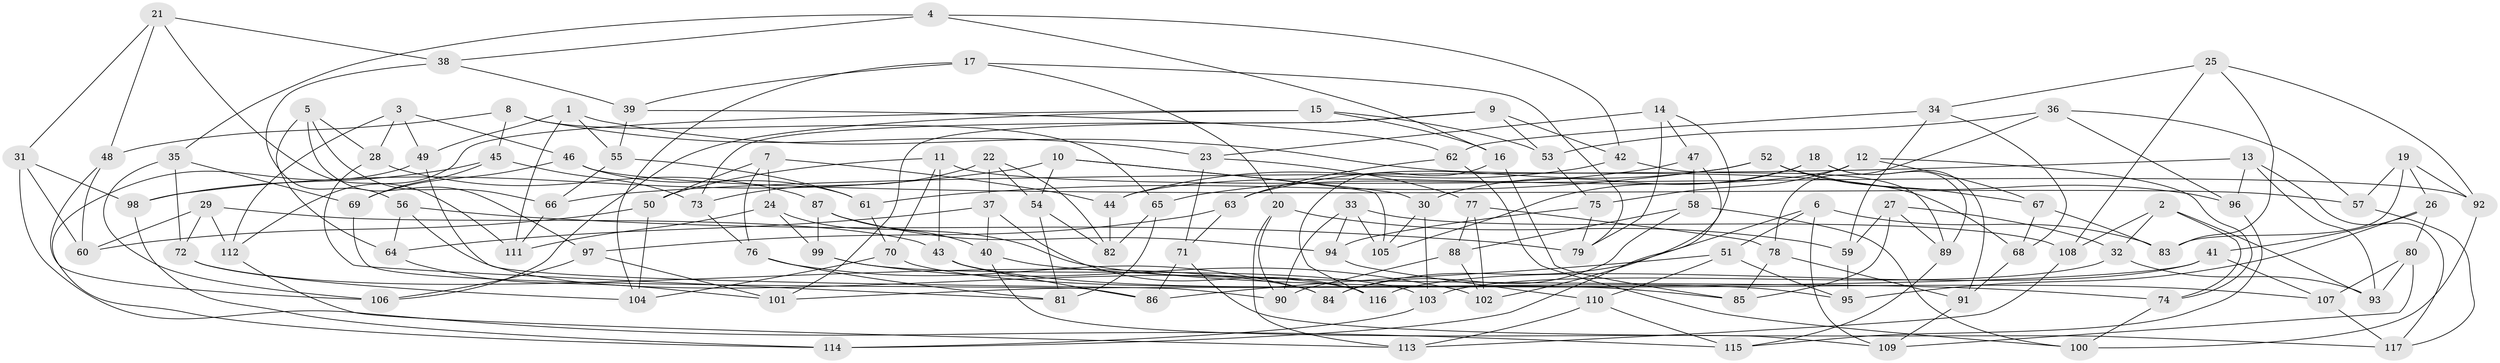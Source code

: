 // Generated by graph-tools (version 1.1) at 2025/59/03/09/25 04:59:18]
// undirected, 117 vertices, 234 edges
graph export_dot {
graph [start="1"]
  node [color=gray90,style=filled];
  1;
  2;
  3;
  4;
  5;
  6;
  7;
  8;
  9;
  10;
  11;
  12;
  13;
  14;
  15;
  16;
  17;
  18;
  19;
  20;
  21;
  22;
  23;
  24;
  25;
  26;
  27;
  28;
  29;
  30;
  31;
  32;
  33;
  34;
  35;
  36;
  37;
  38;
  39;
  40;
  41;
  42;
  43;
  44;
  45;
  46;
  47;
  48;
  49;
  50;
  51;
  52;
  53;
  54;
  55;
  56;
  57;
  58;
  59;
  60;
  61;
  62;
  63;
  64;
  65;
  66;
  67;
  68;
  69;
  70;
  71;
  72;
  73;
  74;
  75;
  76;
  77;
  78;
  79;
  80;
  81;
  82;
  83;
  84;
  85;
  86;
  87;
  88;
  89;
  90;
  91;
  92;
  93;
  94;
  95;
  96;
  97;
  98;
  99;
  100;
  101;
  102;
  103;
  104;
  105;
  106;
  107;
  108;
  109;
  110;
  111;
  112;
  113;
  114;
  115;
  116;
  117;
  1 -- 111;
  1 -- 55;
  1 -- 68;
  1 -- 49;
  2 -- 74;
  2 -- 108;
  2 -- 93;
  2 -- 32;
  3 -- 46;
  3 -- 112;
  3 -- 28;
  3 -- 49;
  4 -- 38;
  4 -- 42;
  4 -- 16;
  4 -- 35;
  5 -- 66;
  5 -- 64;
  5 -- 97;
  5 -- 28;
  6 -- 109;
  6 -- 84;
  6 -- 83;
  6 -- 51;
  7 -- 76;
  7 -- 50;
  7 -- 44;
  7 -- 24;
  8 -- 45;
  8 -- 65;
  8 -- 48;
  8 -- 23;
  9 -- 42;
  9 -- 73;
  9 -- 101;
  9 -- 53;
  10 -- 98;
  10 -- 105;
  10 -- 54;
  10 -- 30;
  11 -- 50;
  11 -- 92;
  11 -- 70;
  11 -- 43;
  12 -- 75;
  12 -- 74;
  12 -- 44;
  12 -- 67;
  13 -- 96;
  13 -- 93;
  13 -- 117;
  13 -- 66;
  14 -- 79;
  14 -- 47;
  14 -- 102;
  14 -- 23;
  15 -- 16;
  15 -- 53;
  15 -- 112;
  15 -- 106;
  16 -- 116;
  16 -- 85;
  17 -- 20;
  17 -- 39;
  17 -- 79;
  17 -- 104;
  18 -- 30;
  18 -- 105;
  18 -- 91;
  18 -- 89;
  19 -- 92;
  19 -- 26;
  19 -- 57;
  19 -- 83;
  20 -- 113;
  20 -- 90;
  20 -- 59;
  21 -- 38;
  21 -- 31;
  21 -- 48;
  21 -- 111;
  22 -- 82;
  22 -- 73;
  22 -- 37;
  22 -- 54;
  23 -- 71;
  23 -- 77;
  24 -- 99;
  24 -- 111;
  24 -- 40;
  25 -- 83;
  25 -- 108;
  25 -- 34;
  25 -- 92;
  26 -- 95;
  26 -- 41;
  26 -- 80;
  27 -- 59;
  27 -- 85;
  27 -- 32;
  27 -- 89;
  28 -- 81;
  28 -- 87;
  29 -- 112;
  29 -- 60;
  29 -- 72;
  29 -- 43;
  30 -- 103;
  30 -- 105;
  31 -- 60;
  31 -- 115;
  31 -- 98;
  32 -- 103;
  32 -- 93;
  33 -- 90;
  33 -- 105;
  33 -- 108;
  33 -- 94;
  34 -- 68;
  34 -- 59;
  34 -- 62;
  35 -- 69;
  35 -- 106;
  35 -- 72;
  36 -- 57;
  36 -- 53;
  36 -- 96;
  36 -- 78;
  37 -- 40;
  37 -- 116;
  37 -- 64;
  38 -- 39;
  38 -- 56;
  39 -- 62;
  39 -- 55;
  40 -- 109;
  40 -- 74;
  41 -- 116;
  41 -- 107;
  41 -- 101;
  42 -- 44;
  42 -- 89;
  43 -- 86;
  43 -- 95;
  44 -- 82;
  45 -- 69;
  45 -- 73;
  45 -- 98;
  46 -- 57;
  46 -- 69;
  46 -- 61;
  47 -- 114;
  47 -- 58;
  47 -- 65;
  48 -- 60;
  48 -- 106;
  49 -- 90;
  49 -- 114;
  50 -- 60;
  50 -- 104;
  51 -- 95;
  51 -- 86;
  51 -- 110;
  52 -- 63;
  52 -- 67;
  52 -- 96;
  52 -- 61;
  53 -- 75;
  54 -- 82;
  54 -- 81;
  55 -- 61;
  55 -- 66;
  56 -- 116;
  56 -- 79;
  56 -- 64;
  57 -- 117;
  58 -- 88;
  58 -- 84;
  58 -- 100;
  59 -- 95;
  61 -- 70;
  62 -- 63;
  62 -- 100;
  63 -- 71;
  63 -- 97;
  64 -- 101;
  65 -- 81;
  65 -- 82;
  66 -- 111;
  67 -- 83;
  67 -- 68;
  68 -- 91;
  69 -- 86;
  70 -- 104;
  70 -- 85;
  71 -- 117;
  71 -- 86;
  72 -- 104;
  72 -- 84;
  73 -- 76;
  74 -- 100;
  75 -- 94;
  75 -- 79;
  76 -- 81;
  76 -- 84;
  77 -- 102;
  77 -- 88;
  77 -- 78;
  78 -- 85;
  78 -- 91;
  80 -- 107;
  80 -- 109;
  80 -- 93;
  87 -- 94;
  87 -- 107;
  87 -- 99;
  88 -- 90;
  88 -- 102;
  89 -- 115;
  91 -- 109;
  92 -- 100;
  94 -- 110;
  96 -- 115;
  97 -- 101;
  97 -- 106;
  98 -- 114;
  99 -- 103;
  99 -- 102;
  103 -- 114;
  107 -- 117;
  108 -- 113;
  110 -- 115;
  110 -- 113;
  112 -- 113;
}
